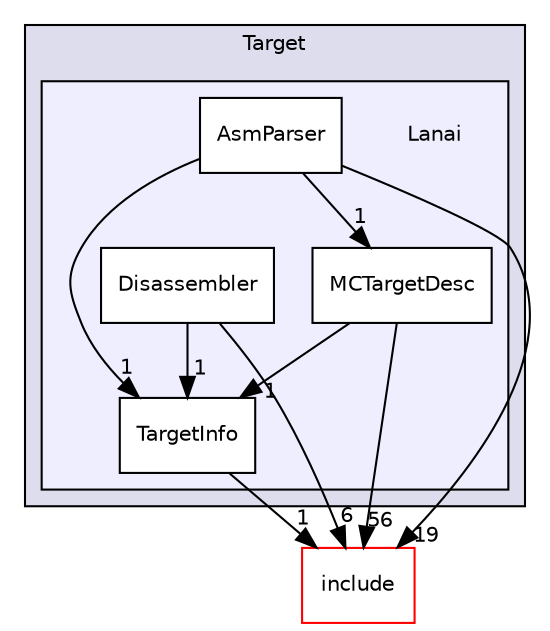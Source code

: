 digraph "lib/Target/Lanai" {
  bgcolor=transparent;
  compound=true
  node [ fontsize="10", fontname="Helvetica"];
  edge [ labelfontsize="10", labelfontname="Helvetica"];
  subgraph clusterdir_794e483eb1cc7921d35fd149d9cc325b {
    graph [ bgcolor="#ddddee", pencolor="black", label="Target" fontname="Helvetica", fontsize="10", URL="dir_794e483eb1cc7921d35fd149d9cc325b.html"]
  subgraph clusterdir_fe688c5a7f28af787195a7225fc9d3ae {
    graph [ bgcolor="#eeeeff", pencolor="black", label="" URL="dir_fe688c5a7f28af787195a7225fc9d3ae.html"];
    dir_fe688c5a7f28af787195a7225fc9d3ae [shape=plaintext label="Lanai"];
    dir_0e9735bd4f93a4b00cdc548ccbcaa932 [shape=box label="AsmParser" color="black" fillcolor="white" style="filled" URL="dir_0e9735bd4f93a4b00cdc548ccbcaa932.html"];
    dir_c088b8c56b513109f3658d64813ffa3f [shape=box label="Disassembler" color="black" fillcolor="white" style="filled" URL="dir_c088b8c56b513109f3658d64813ffa3f.html"];
    dir_c021bc93eaae47ee1c5aa71d224ea3ba [shape=box label="MCTargetDesc" color="black" fillcolor="white" style="filled" URL="dir_c021bc93eaae47ee1c5aa71d224ea3ba.html"];
    dir_675e2f6da15740038c90615091f2e3df [shape=box label="TargetInfo" color="black" fillcolor="white" style="filled" URL="dir_675e2f6da15740038c90615091f2e3df.html"];
  }
  }
  dir_d44c64559bbebec7f509842c48db8b23 [shape=box label="include" color="red" URL="dir_d44c64559bbebec7f509842c48db8b23.html"];
  dir_c021bc93eaae47ee1c5aa71d224ea3ba->dir_675e2f6da15740038c90615091f2e3df [headlabel="1", labeldistance=1.5 headhref="dir_000146_000147.html"];
  dir_c021bc93eaae47ee1c5aa71d224ea3ba->dir_d44c64559bbebec7f509842c48db8b23 [headlabel="56", labeldistance=1.5 headhref="dir_000146_000001.html"];
  dir_0e9735bd4f93a4b00cdc548ccbcaa932->dir_c021bc93eaae47ee1c5aa71d224ea3ba [headlabel="1", labeldistance=1.5 headhref="dir_000144_000146.html"];
  dir_0e9735bd4f93a4b00cdc548ccbcaa932->dir_675e2f6da15740038c90615091f2e3df [headlabel="1", labeldistance=1.5 headhref="dir_000144_000147.html"];
  dir_0e9735bd4f93a4b00cdc548ccbcaa932->dir_d44c64559bbebec7f509842c48db8b23 [headlabel="19", labeldistance=1.5 headhref="dir_000144_000001.html"];
  dir_675e2f6da15740038c90615091f2e3df->dir_d44c64559bbebec7f509842c48db8b23 [headlabel="1", labeldistance=1.5 headhref="dir_000147_000001.html"];
  dir_c088b8c56b513109f3658d64813ffa3f->dir_675e2f6da15740038c90615091f2e3df [headlabel="1", labeldistance=1.5 headhref="dir_000145_000147.html"];
  dir_c088b8c56b513109f3658d64813ffa3f->dir_d44c64559bbebec7f509842c48db8b23 [headlabel="6", labeldistance=1.5 headhref="dir_000145_000001.html"];
}
